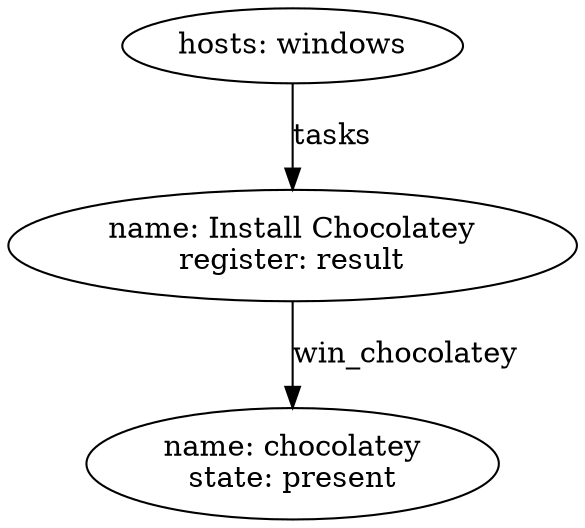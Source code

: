 digraph graphname {
2193 [label="name: chocolatey\nstate: present\n"];
2192 [label="name: Install Chocolatey\nregister: result\n"];
2192 -> 2193 [label="win_chocolatey"];
2191 [label="hosts: windows\n"];
2191 -> 2192 [label="tasks"];
}
